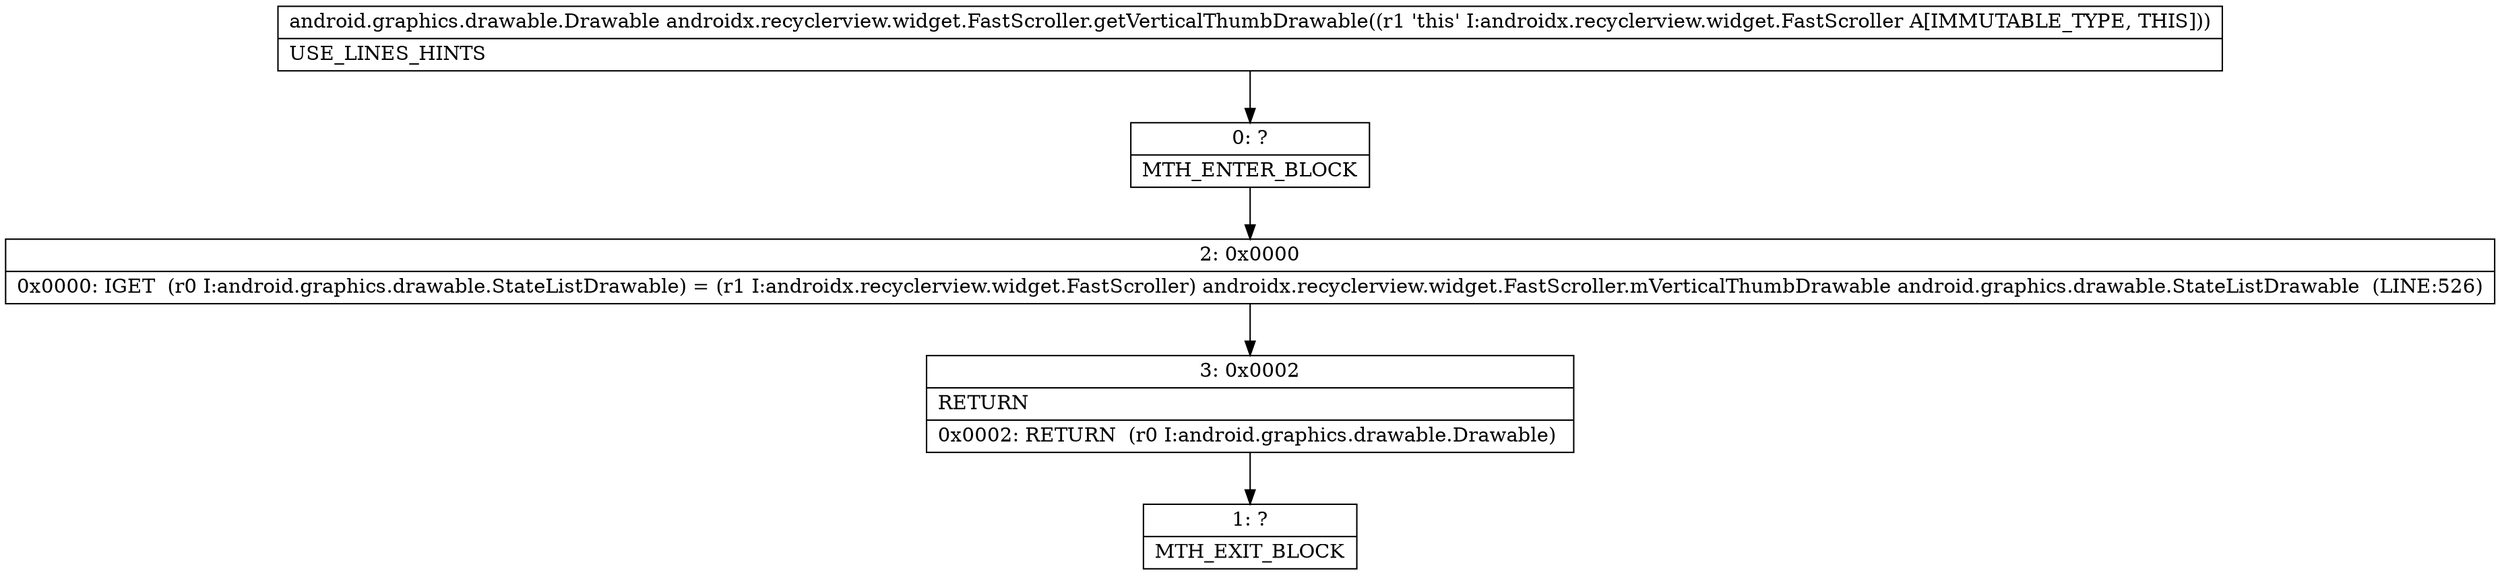 digraph "CFG forandroidx.recyclerview.widget.FastScroller.getVerticalThumbDrawable()Landroid\/graphics\/drawable\/Drawable;" {
Node_0 [shape=record,label="{0\:\ ?|MTH_ENTER_BLOCK\l}"];
Node_2 [shape=record,label="{2\:\ 0x0000|0x0000: IGET  (r0 I:android.graphics.drawable.StateListDrawable) = (r1 I:androidx.recyclerview.widget.FastScroller) androidx.recyclerview.widget.FastScroller.mVerticalThumbDrawable android.graphics.drawable.StateListDrawable  (LINE:526)\l}"];
Node_3 [shape=record,label="{3\:\ 0x0002|RETURN\l|0x0002: RETURN  (r0 I:android.graphics.drawable.Drawable) \l}"];
Node_1 [shape=record,label="{1\:\ ?|MTH_EXIT_BLOCK\l}"];
MethodNode[shape=record,label="{android.graphics.drawable.Drawable androidx.recyclerview.widget.FastScroller.getVerticalThumbDrawable((r1 'this' I:androidx.recyclerview.widget.FastScroller A[IMMUTABLE_TYPE, THIS]))  | USE_LINES_HINTS\l}"];
MethodNode -> Node_0;Node_0 -> Node_2;
Node_2 -> Node_3;
Node_3 -> Node_1;
}

